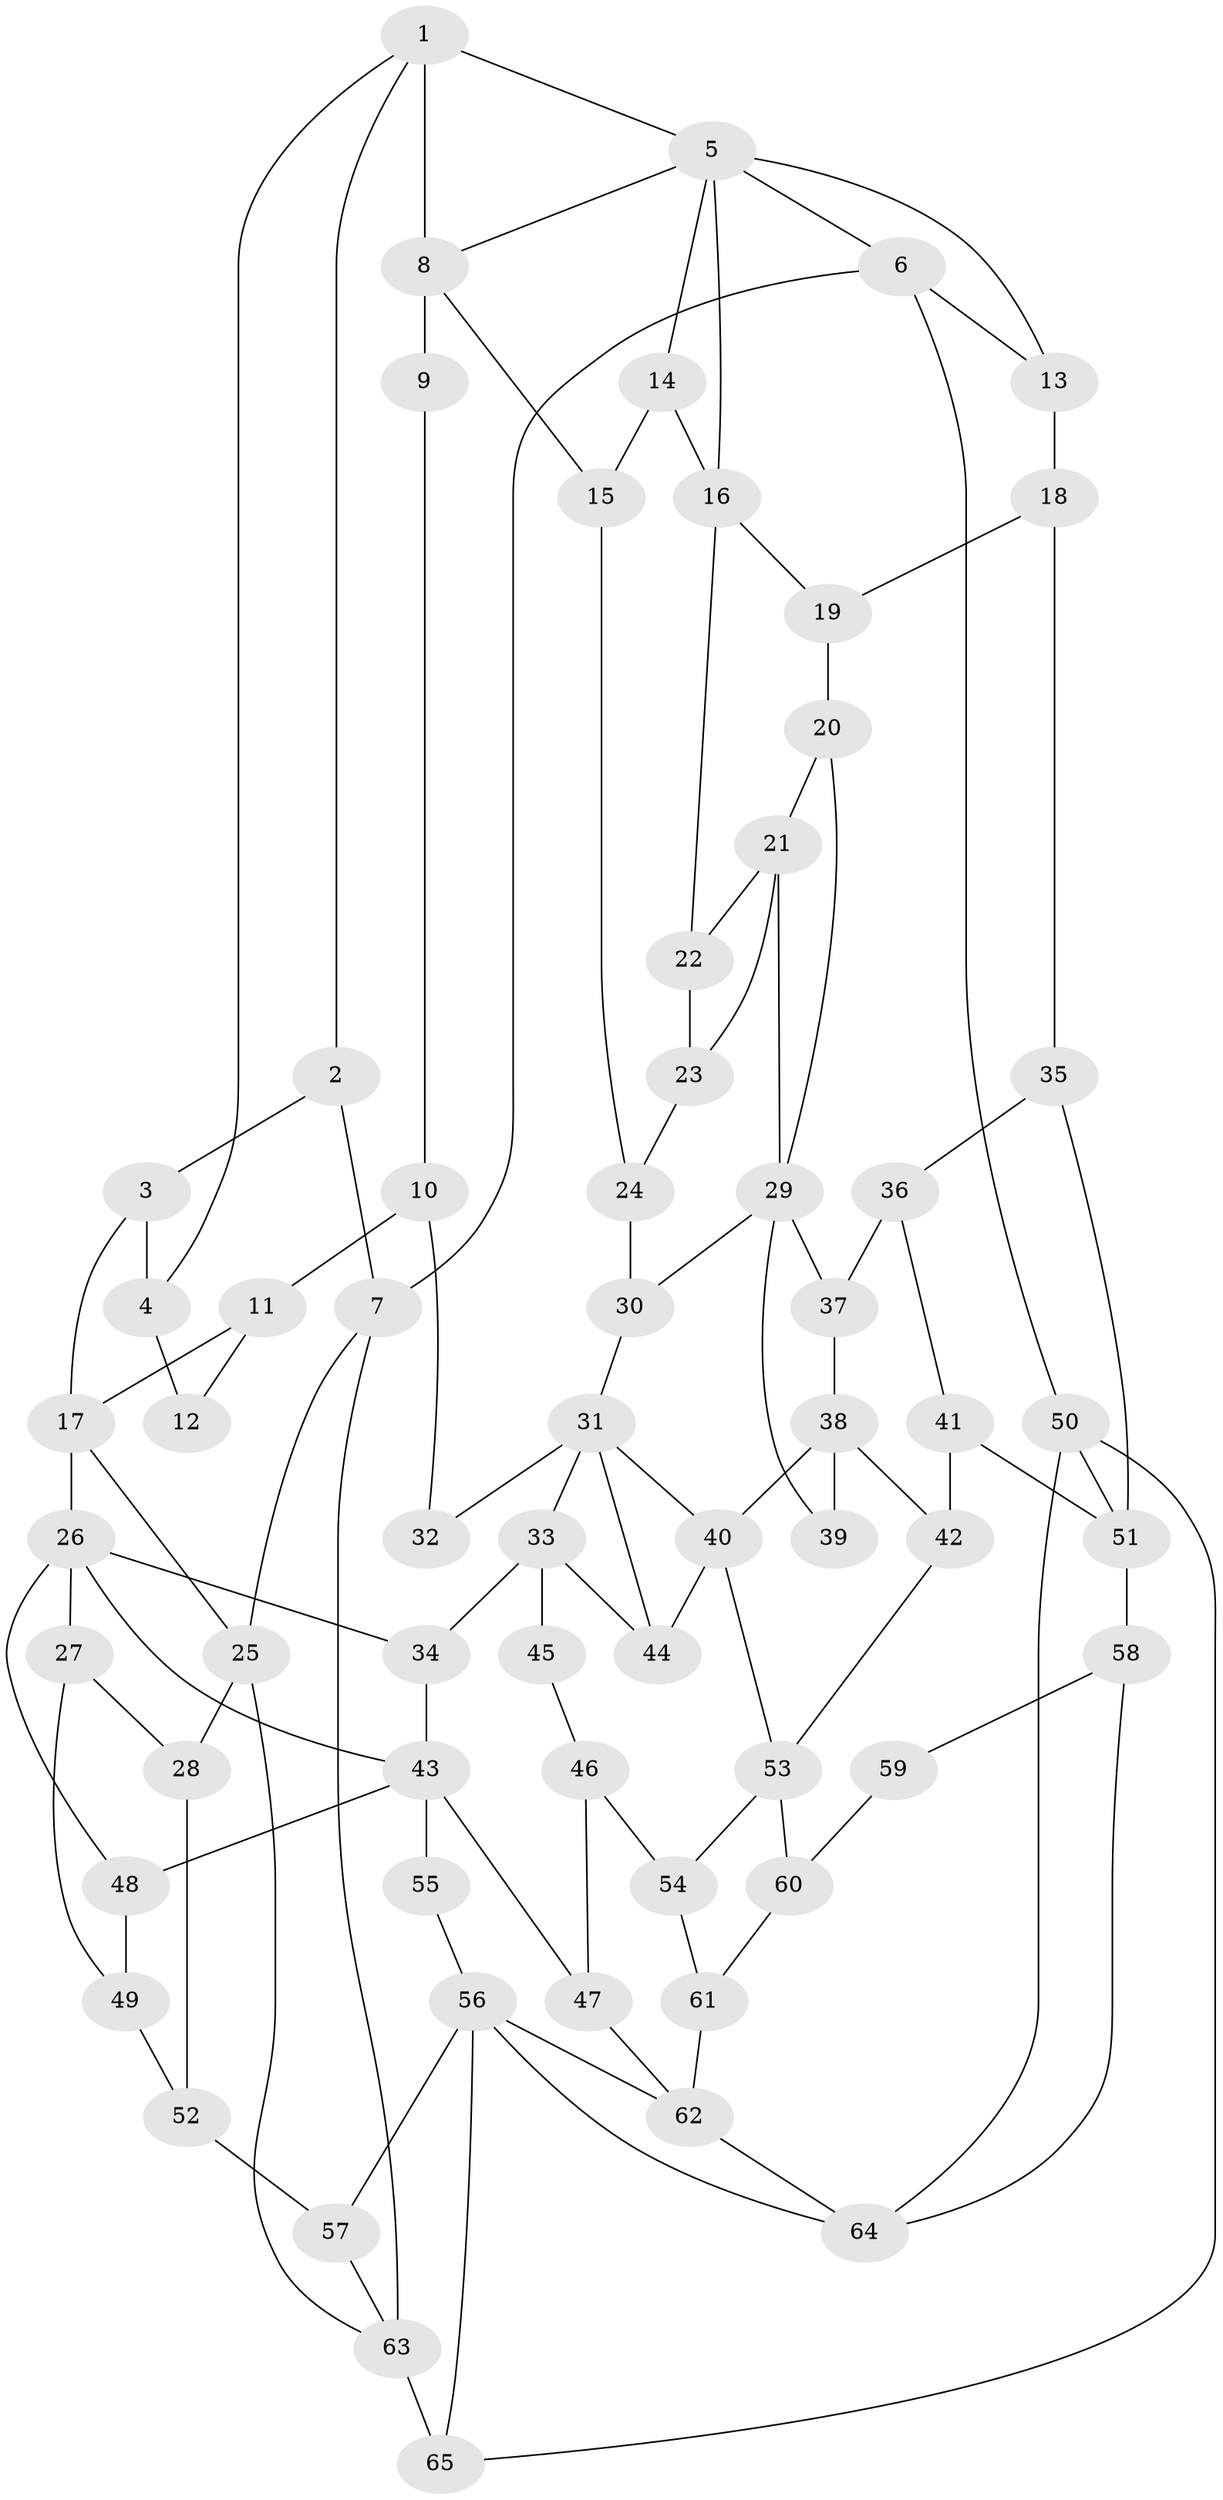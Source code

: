 // original degree distribution, {3: 0.023255813953488372, 6: 0.23255813953488372, 5: 0.5038759689922481, 4: 0.24031007751937986}
// Generated by graph-tools (version 1.1) at 2025/38/03/09/25 02:38:44]
// undirected, 65 vertices, 109 edges
graph export_dot {
graph [start="1"]
  node [color=gray90,style=filled];
  1;
  2;
  3;
  4;
  5;
  6;
  7;
  8;
  9;
  10;
  11;
  12;
  13;
  14;
  15;
  16;
  17;
  18;
  19;
  20;
  21;
  22;
  23;
  24;
  25;
  26;
  27;
  28;
  29;
  30;
  31;
  32;
  33;
  34;
  35;
  36;
  37;
  38;
  39;
  40;
  41;
  42;
  43;
  44;
  45;
  46;
  47;
  48;
  49;
  50;
  51;
  52;
  53;
  54;
  55;
  56;
  57;
  58;
  59;
  60;
  61;
  62;
  63;
  64;
  65;
  1 -- 2 [weight=1.0];
  1 -- 4 [weight=1.0];
  1 -- 5 [weight=1.0];
  1 -- 8 [weight=2.0];
  2 -- 3 [weight=1.0];
  2 -- 7 [weight=1.0];
  3 -- 4 [weight=1.0];
  3 -- 17 [weight=1.0];
  4 -- 12 [weight=2.0];
  5 -- 6 [weight=1.0];
  5 -- 8 [weight=1.0];
  5 -- 13 [weight=1.0];
  5 -- 14 [weight=1.0];
  5 -- 16 [weight=1.0];
  6 -- 7 [weight=1.0];
  6 -- 13 [weight=1.0];
  6 -- 50 [weight=1.0];
  7 -- 25 [weight=1.0];
  7 -- 63 [weight=1.0];
  8 -- 9 [weight=2.0];
  8 -- 15 [weight=1.0];
  9 -- 10 [weight=1.0];
  10 -- 11 [weight=1.0];
  10 -- 32 [weight=1.0];
  11 -- 12 [weight=1.0];
  11 -- 17 [weight=1.0];
  13 -- 18 [weight=1.0];
  14 -- 15 [weight=1.0];
  14 -- 16 [weight=1.0];
  15 -- 24 [weight=1.0];
  16 -- 19 [weight=1.0];
  16 -- 22 [weight=2.0];
  17 -- 25 [weight=1.0];
  17 -- 26 [weight=2.0];
  18 -- 19 [weight=1.0];
  18 -- 35 [weight=1.0];
  19 -- 20 [weight=1.0];
  20 -- 21 [weight=1.0];
  20 -- 29 [weight=1.0];
  21 -- 22 [weight=3.0];
  21 -- 23 [weight=1.0];
  21 -- 29 [weight=1.0];
  22 -- 23 [weight=1.0];
  23 -- 24 [weight=1.0];
  24 -- 30 [weight=1.0];
  25 -- 28 [weight=2.0];
  25 -- 63 [weight=1.0];
  26 -- 27 [weight=1.0];
  26 -- 34 [weight=1.0];
  26 -- 43 [weight=1.0];
  26 -- 48 [weight=1.0];
  27 -- 28 [weight=1.0];
  27 -- 49 [weight=1.0];
  28 -- 52 [weight=1.0];
  29 -- 30 [weight=1.0];
  29 -- 37 [weight=1.0];
  29 -- 39 [weight=1.0];
  30 -- 31 [weight=1.0];
  31 -- 32 [weight=2.0];
  31 -- 33 [weight=1.0];
  31 -- 40 [weight=1.0];
  31 -- 44 [weight=1.0];
  33 -- 34 [weight=1.0];
  33 -- 44 [weight=1.0];
  33 -- 45 [weight=2.0];
  34 -- 43 [weight=1.0];
  35 -- 36 [weight=1.0];
  35 -- 51 [weight=1.0];
  36 -- 37 [weight=1.0];
  36 -- 41 [weight=1.0];
  37 -- 38 [weight=1.0];
  38 -- 39 [weight=2.0];
  38 -- 40 [weight=2.0];
  38 -- 42 [weight=1.0];
  40 -- 44 [weight=1.0];
  40 -- 53 [weight=1.0];
  41 -- 42 [weight=1.0];
  41 -- 51 [weight=1.0];
  42 -- 53 [weight=1.0];
  43 -- 47 [weight=1.0];
  43 -- 48 [weight=1.0];
  43 -- 55 [weight=2.0];
  45 -- 46 [weight=1.0];
  46 -- 47 [weight=1.0];
  46 -- 54 [weight=1.0];
  47 -- 62 [weight=2.0];
  48 -- 49 [weight=2.0];
  49 -- 52 [weight=1.0];
  50 -- 51 [weight=1.0];
  50 -- 64 [weight=1.0];
  50 -- 65 [weight=1.0];
  51 -- 58 [weight=1.0];
  52 -- 57 [weight=1.0];
  53 -- 54 [weight=1.0];
  53 -- 60 [weight=2.0];
  54 -- 61 [weight=1.0];
  55 -- 56 [weight=1.0];
  56 -- 57 [weight=1.0];
  56 -- 62 [weight=1.0];
  56 -- 64 [weight=1.0];
  56 -- 65 [weight=1.0];
  57 -- 63 [weight=1.0];
  58 -- 59 [weight=1.0];
  58 -- 64 [weight=1.0];
  59 -- 60 [weight=2.0];
  60 -- 61 [weight=2.0];
  61 -- 62 [weight=2.0];
  62 -- 64 [weight=1.0];
  63 -- 65 [weight=2.0];
}
